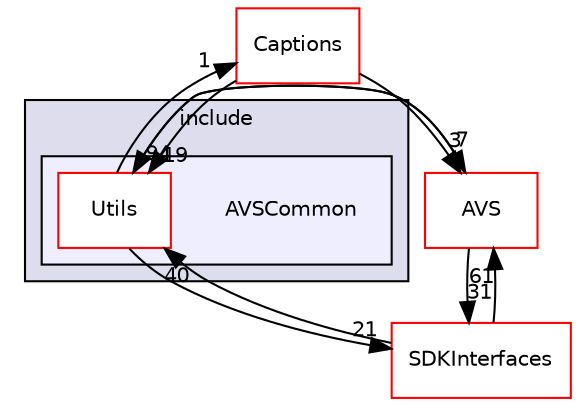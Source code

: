 digraph "/workplace/avs-device-sdk/AVSCommon/Utils/include/AVSCommon" {
  compound=true
  node [ fontsize="10", fontname="Helvetica"];
  edge [ labelfontsize="10", labelfontname="Helvetica"];
  subgraph clusterdir_957fc395b73dfe8b64ee3f74464f588a {
    graph [ bgcolor="#ddddee", pencolor="black", label="include" fontname="Helvetica", fontsize="10", URL="dir_957fc395b73dfe8b64ee3f74464f588a.html"]
  subgraph clusterdir_ced5fe410515ed61d81f9a22ef3eef03 {
    graph [ bgcolor="#eeeeff", pencolor="black", label="" URL="dir_ced5fe410515ed61d81f9a22ef3eef03.html"];
    dir_ced5fe410515ed61d81f9a22ef3eef03 [shape=plaintext label="AVSCommon"];
    dir_ee116be5d1129358ffaec72096859541 [shape=box label="Utils" color="red" fillcolor="white" style="filled" URL="dir_ee116be5d1129358ffaec72096859541.html"];
  }
  }
  dir_80711c2a226d5fced33fce22558d3784 [shape=box label="AVS" fillcolor="white" style="filled" color="red" URL="dir_80711c2a226d5fced33fce22558d3784.html"];
  dir_de0e77330fd0ab33359e90b501923c8e [shape=box label="Captions" fillcolor="white" style="filled" color="red" URL="dir_de0e77330fd0ab33359e90b501923c8e.html"];
  dir_97afc8111b754cf401b73024f872f45d [shape=box label="SDKInterfaces" fillcolor="white" style="filled" color="red" URL="dir_97afc8111b754cf401b73024f872f45d.html"];
  dir_80711c2a226d5fced33fce22558d3784->dir_97afc8111b754cf401b73024f872f45d [headlabel="31", labeldistance=1.5 headhref="dir_000157_000018.html"];
  dir_80711c2a226d5fced33fce22558d3784->dir_ee116be5d1129358ffaec72096859541 [headlabel="94", labeldistance=1.5 headhref="dir_000157_000213.html"];
  dir_de0e77330fd0ab33359e90b501923c8e->dir_80711c2a226d5fced33fce22558d3784 [headlabel="3", labeldistance=1.5 headhref="dir_000502_000157.html"];
  dir_de0e77330fd0ab33359e90b501923c8e->dir_ee116be5d1129358ffaec72096859541 [headlabel="19", labeldistance=1.5 headhref="dir_000502_000213.html"];
  dir_97afc8111b754cf401b73024f872f45d->dir_80711c2a226d5fced33fce22558d3784 [headlabel="61", labeldistance=1.5 headhref="dir_000018_000157.html"];
  dir_97afc8111b754cf401b73024f872f45d->dir_ee116be5d1129358ffaec72096859541 [headlabel="40", labeldistance=1.5 headhref="dir_000018_000213.html"];
  dir_ee116be5d1129358ffaec72096859541->dir_80711c2a226d5fced33fce22558d3784 [headlabel="7", labeldistance=1.5 headhref="dir_000213_000157.html"];
  dir_ee116be5d1129358ffaec72096859541->dir_de0e77330fd0ab33359e90b501923c8e [headlabel="1", labeldistance=1.5 headhref="dir_000213_000502.html"];
  dir_ee116be5d1129358ffaec72096859541->dir_97afc8111b754cf401b73024f872f45d [headlabel="21", labeldistance=1.5 headhref="dir_000213_000018.html"];
}
